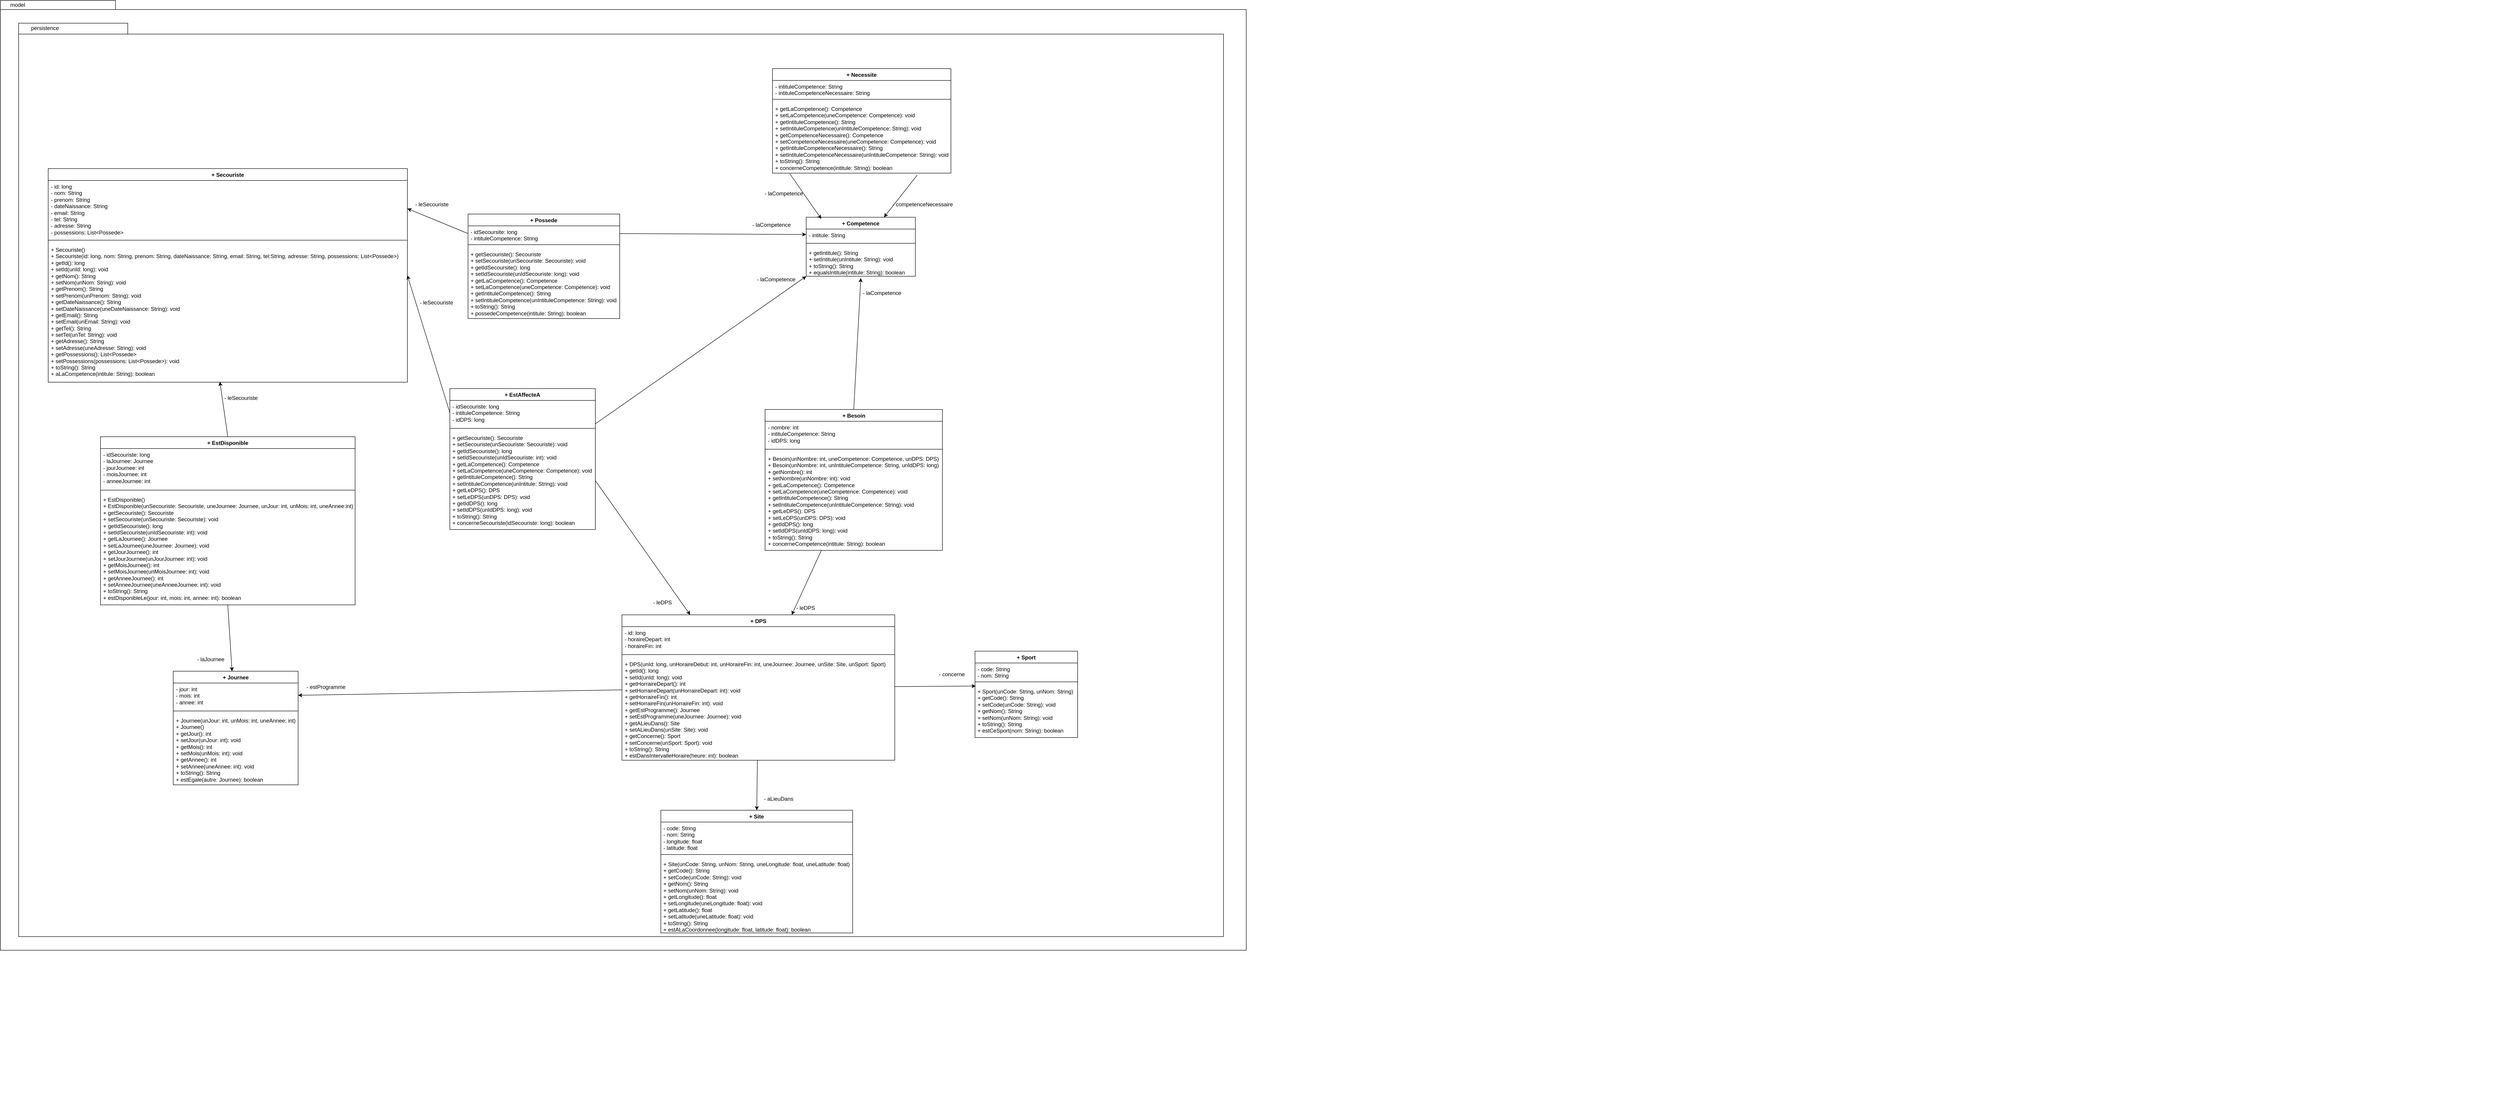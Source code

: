 <mxfile>
    <diagram id="C5RBs43oDa-KdzZeNtuy" name="Page-1">
        <mxGraphModel dx="1916" dy="304" grid="1" gridSize="10" guides="1" tooltips="1" connect="1" arrows="1" fold="1" page="1" pageScale="1" pageWidth="827" pageHeight="1169" math="0" shadow="0">
            <root>
                <mxCell id="WIyWlLk6GJQsqaUBKTNV-0"/>
                <mxCell id="WIyWlLk6GJQsqaUBKTNV-1" parent="WIyWlLk6GJQsqaUBKTNV-0"/>
                <mxCell id="ft2vWSQbbDp8k2CjRcFA-8" value="" style="shape=folder;fontStyle=1;spacingTop=10;tabWidth=253;tabHeight=20;tabPosition=left;html=1;whiteSpace=wrap;" parent="WIyWlLk6GJQsqaUBKTNV-1" vertex="1">
                    <mxGeometry x="-850" y="160" width="2740" height="2090" as="geometry"/>
                </mxCell>
                <mxCell id="ft2vWSQbbDp8k2CjRcFA-9" value="model" style="text;html=1;align=center;verticalAlign=middle;whiteSpace=wrap;rounded=0;" parent="WIyWlLk6GJQsqaUBKTNV-1" vertex="1">
                    <mxGeometry x="-843.132" y="164" width="61.816" height="11.19" as="geometry"/>
                </mxCell>
                <mxCell id="ft2vWSQbbDp8k2CjRcFA-13" value="" style="group" parent="WIyWlLk6GJQsqaUBKTNV-1" vertex="1" connectable="0">
                    <mxGeometry x="-810.002" y="220.002" width="5456.345" height="2402.235" as="geometry"/>
                </mxCell>
                <mxCell id="ft2vWSQbbDp8k2CjRcFA-11" value="" style="shape=folder;fontStyle=1;spacingTop=10;tabWidth=240;tabHeight=24;tabPosition=left;html=1;whiteSpace=wrap;" parent="ft2vWSQbbDp8k2CjRcFA-13" vertex="1">
                    <mxGeometry y="-10" width="2650" height="2010" as="geometry"/>
                </mxCell>
                <mxCell id="ft2vWSQbbDp8k2CjRcFA-14" value="+ Sport" style="swimlane;fontStyle=1;align=center;verticalAlign=top;childLayout=stackLayout;horizontal=1;startSize=26;horizontalStack=0;resizeParent=1;resizeParentMax=0;resizeLast=0;collapsible=1;marginBottom=0;whiteSpace=wrap;html=1;" parent="ft2vWSQbbDp8k2CjRcFA-13" vertex="1">
                    <mxGeometry x="2103.442" y="1371.871" width="225.68" height="189.995" as="geometry">
                        <mxRectangle x="4737.219" y="1374.131" width="313.889" height="55.97" as="alternateBounds"/>
                    </mxGeometry>
                </mxCell>
                <mxCell id="ft2vWSQbbDp8k2CjRcFA-15" value="- code: String&lt;div&gt;- nom: String&lt;/div&gt;" style="text;strokeColor=none;fillColor=none;align=left;verticalAlign=top;spacingLeft=4;spacingRight=4;overflow=hidden;rotatable=0;points=[[0,0.5],[1,0.5]];portConstraint=eastwest;whiteSpace=wrap;html=1;" parent="ft2vWSQbbDp8k2CjRcFA-14" vertex="1">
                    <mxGeometry y="26" width="225.68" height="34" as="geometry"/>
                </mxCell>
                <mxCell id="ft2vWSQbbDp8k2CjRcFA-16" value="" style="line;strokeWidth=1;fillColor=none;align=left;verticalAlign=middle;spacingTop=-1;spacingLeft=3;spacingRight=3;rotatable=0;labelPosition=right;points=[];portConstraint=eastwest;strokeColor=inherit;" parent="ft2vWSQbbDp8k2CjRcFA-14" vertex="1">
                    <mxGeometry y="60" width="225.68" height="14.925" as="geometry"/>
                </mxCell>
                <mxCell id="ft2vWSQbbDp8k2CjRcFA-17" value="&lt;div&gt;+ Sport(unCode: String, unNom: String)&lt;/div&gt;+ getCode(): String&lt;div&gt;+ setCode(unCode: String): void&lt;/div&gt;&lt;div&gt;+ getNom(): String&lt;div&gt;+ setNom(unNom: String): void&lt;/div&gt;&lt;/div&gt;&lt;div&gt;+ toString(): String&lt;/div&gt;&lt;div&gt;+ estCeSport(nom: String): boolean&lt;/div&gt;" style="text;strokeColor=none;fillColor=none;align=left;verticalAlign=top;spacingLeft=4;spacingRight=4;overflow=hidden;rotatable=0;points=[[0,0.5],[1,0.5]];portConstraint=eastwest;whiteSpace=wrap;html=1;" parent="ft2vWSQbbDp8k2CjRcFA-14" vertex="1">
                    <mxGeometry y="74.925" width="225.68" height="115.07" as="geometry"/>
                </mxCell>
                <mxCell id="Akj_Q5KGUya6kEIMWcKO-7" style="rounded=0;orthogonalLoop=1;jettySize=auto;html=1;" parent="ft2vWSQbbDp8k2CjRcFA-13" source="WQMvDcrjrdcJwykN7Dnw-6" target="WQMvDcrjrdcJwykN7Dnw-14" edge="1">
                    <mxGeometry relative="1" as="geometry"/>
                </mxCell>
                <mxCell id="WQMvDcrjrdcJwykN7Dnw-6" value="+ Besoin" style="swimlane;fontStyle=1;align=center;verticalAlign=top;childLayout=stackLayout;horizontal=1;startSize=26;horizontalStack=0;resizeParent=1;resizeParentMax=0;resizeLast=0;collapsible=1;marginBottom=0;whiteSpace=wrap;html=1;" parent="ft2vWSQbbDp8k2CjRcFA-13" vertex="1">
                    <mxGeometry x="1641.72" y="840" width="390" height="309.995" as="geometry">
                        <mxRectangle x="3637.222" y="804.131" width="282.5" height="55.97" as="alternateBounds"/>
                    </mxGeometry>
                </mxCell>
                <mxCell id="WQMvDcrjrdcJwykN7Dnw-7" value="- nombre: int&lt;div&gt;&lt;span style=&quot;background-color: transparent;&quot;&gt;- intituleCompetence: String&lt;/span&gt;&lt;/div&gt;&lt;div&gt;&lt;span style=&quot;background-color: transparent;&quot;&gt;- idDPS: long&lt;/span&gt;&lt;/div&gt;" style="text;strokeColor=none;fillColor=none;align=left;verticalAlign=top;spacingLeft=4;spacingRight=4;overflow=hidden;rotatable=0;points=[[0,0.5],[1,0.5]];portConstraint=eastwest;whiteSpace=wrap;html=1;" parent="WQMvDcrjrdcJwykN7Dnw-6" vertex="1">
                    <mxGeometry y="26" width="390" height="54" as="geometry"/>
                </mxCell>
                <mxCell id="WQMvDcrjrdcJwykN7Dnw-8" value="" style="line;strokeWidth=1;fillColor=none;align=left;verticalAlign=middle;spacingTop=-1;spacingLeft=3;spacingRight=3;rotatable=0;labelPosition=right;points=[];portConstraint=eastwest;strokeColor=inherit;" parent="WQMvDcrjrdcJwykN7Dnw-6" vertex="1">
                    <mxGeometry y="80" width="390" height="14.925" as="geometry"/>
                </mxCell>
                <mxCell id="WQMvDcrjrdcJwykN7Dnw-9" value="&lt;div&gt;+ Besoin(unNombre: int, uneCompetence: Competence, unDPS: DPS)&lt;/div&gt;&lt;div&gt;+ Besoin(unNombre: int, unIntituleCompetence: String, unIdDPS: long)&lt;/div&gt;+ getNombre(): int&lt;div&gt;+ setNombre(unNombre: int): void&lt;/div&gt;&lt;div&gt;+ getLaCompetence(): Competence&lt;/div&gt;&lt;div&gt;+ setLaCompetence(uneCompetence: Competence): void&lt;/div&gt;&lt;div&gt;+ getIntituleCompetence(): String&lt;/div&gt;&lt;div&gt;+ setIntituleCompetence(&lt;span style=&quot;background-color: transparent; color: light-dark(rgb(0, 0, 0), rgb(255, 255, 255));&quot;&gt;unIntituleCompetence: String&lt;/span&gt;&lt;span style=&quot;background-color: transparent; color: light-dark(rgb(0, 0, 0), rgb(255, 255, 255));&quot;&gt;): void&lt;/span&gt;&lt;/div&gt;&lt;div&gt;+ getLeDPS(): DPS&lt;/div&gt;&lt;div&gt;+ setLeDPS(unDPS: DPS): void&amp;nbsp;&lt;/div&gt;&lt;div&gt;+ getIdDPS(): long&lt;/div&gt;&lt;div&gt;+ setIdDPS(unIdDPS: long): void&lt;/div&gt;&lt;div&gt;+ toString(): String&lt;/div&gt;&lt;div&gt;+ concerneCompetence(intitule: String): boolean&lt;/div&gt;" style="text;strokeColor=none;fillColor=none;align=left;verticalAlign=top;spacingLeft=4;spacingRight=4;overflow=hidden;rotatable=0;points=[[0,0.5],[1,0.5]];portConstraint=eastwest;whiteSpace=wrap;html=1;" parent="WQMvDcrjrdcJwykN7Dnw-6" vertex="1">
                    <mxGeometry y="94.925" width="390" height="215.07" as="geometry"/>
                </mxCell>
                <mxCell id="ft2vWSQbbDp8k2CjRcFA-18" value="+ Site" style="swimlane;fontStyle=1;align=center;verticalAlign=top;childLayout=stackLayout;horizontal=1;startSize=26;horizontalStack=0;resizeParent=1;resizeParentMax=0;resizeLast=0;collapsible=1;marginBottom=0;whiteSpace=wrap;html=1;" parent="ft2vWSQbbDp8k2CjRcFA-13" vertex="1">
                    <mxGeometry x="1412.426" y="1721.866" width="421.92" height="269.995" as="geometry">
                        <mxRectangle x="940" y="1399.992" width="100" height="40.075" as="alternateBounds"/>
                    </mxGeometry>
                </mxCell>
                <mxCell id="ft2vWSQbbDp8k2CjRcFA-19" value="- code: String&lt;div&gt;- nom: String&lt;/div&gt;&lt;div&gt;- longitude: float&lt;/div&gt;&lt;div&gt;- latitude: float&lt;/div&gt;" style="text;strokeColor=none;fillColor=none;align=left;verticalAlign=top;spacingLeft=4;spacingRight=4;overflow=hidden;rotatable=0;points=[[0,0.5],[1,0.5]];portConstraint=eastwest;whiteSpace=wrap;html=1;" parent="ft2vWSQbbDp8k2CjRcFA-18" vertex="1">
                    <mxGeometry y="26" width="421.92" height="64" as="geometry"/>
                </mxCell>
                <mxCell id="ft2vWSQbbDp8k2CjRcFA-20" value="" style="line;strokeWidth=1;fillColor=none;align=left;verticalAlign=middle;spacingTop=-1;spacingLeft=3;spacingRight=3;rotatable=0;labelPosition=right;points=[];portConstraint=eastwest;strokeColor=inherit;" parent="ft2vWSQbbDp8k2CjRcFA-18" vertex="1">
                    <mxGeometry y="90" width="421.92" height="14.925" as="geometry"/>
                </mxCell>
                <mxCell id="ft2vWSQbbDp8k2CjRcFA-21" value="&lt;div&gt;+ Site(unCode: String, unNom: String, uneLongitude: float, uneLatitude: float)&lt;/div&gt;+ getCode(): String&lt;div&gt;+ setCode(unCode: String): void&lt;/div&gt;&lt;div&gt;+ getNom(): String&lt;div&gt;+ setNom(unNom: String): void&lt;/div&gt;&lt;div&gt;+ getLongitude(): float&lt;div&gt;+ setLongitude(uneLongitude: float): void&lt;/div&gt;&lt;div&gt;+ getLatitude(): float&lt;div&gt;+ setLatitude(uneLatitude: float): void&lt;/div&gt;&lt;/div&gt;&lt;/div&gt;&lt;/div&gt;&lt;div&gt;+ toString(): String&lt;/div&gt;&lt;div&gt;+ estALaCoordonnee(longitude: float, latitude: float): boolean&lt;/div&gt;" style="text;strokeColor=none;fillColor=none;align=left;verticalAlign=top;spacingLeft=4;spacingRight=4;overflow=hidden;rotatable=0;points=[[0,0.5],[1,0.5]];portConstraint=eastwest;whiteSpace=wrap;html=1;" parent="ft2vWSQbbDp8k2CjRcFA-18" vertex="1">
                    <mxGeometry y="104.925" width="421.92" height="165.07" as="geometry"/>
                </mxCell>
                <mxCell id="WQMvDcrjrdcJwykN7Dnw-10" value="+ Competence" style="swimlane;fontStyle=1;align=center;verticalAlign=top;childLayout=stackLayout;horizontal=1;startSize=26;horizontalStack=0;resizeParent=1;resizeParentMax=0;resizeLast=0;collapsible=1;marginBottom=0;whiteSpace=wrap;html=1;" parent="ft2vWSQbbDp8k2CjRcFA-13" vertex="1">
                    <mxGeometry x="1732.233" y="416.94" width="240" height="129.995" as="geometry">
                        <mxRectangle x="2236" y="265.36" width="191.111" height="55.97" as="alternateBounds"/>
                    </mxGeometry>
                </mxCell>
                <mxCell id="WQMvDcrjrdcJwykN7Dnw-11" value="- intitule: String" style="text;strokeColor=none;fillColor=none;align=left;verticalAlign=top;spacingLeft=4;spacingRight=4;overflow=hidden;rotatable=0;points=[[0,0.5],[1,0.5]];portConstraint=eastwest;whiteSpace=wrap;html=1;" parent="WQMvDcrjrdcJwykN7Dnw-10" vertex="1">
                    <mxGeometry y="26" width="240" height="24" as="geometry"/>
                </mxCell>
                <mxCell id="WQMvDcrjrdcJwykN7Dnw-12" value="" style="line;strokeWidth=1;fillColor=none;align=left;verticalAlign=middle;spacingTop=-1;spacingLeft=3;spacingRight=3;rotatable=0;labelPosition=right;points=[];portConstraint=eastwest;strokeColor=inherit;" parent="WQMvDcrjrdcJwykN7Dnw-10" vertex="1">
                    <mxGeometry y="50" width="240" height="14.925" as="geometry"/>
                </mxCell>
                <mxCell id="WQMvDcrjrdcJwykN7Dnw-13" value="&lt;div&gt;&lt;div&gt;+ getIntitule(): String&lt;/div&gt;&lt;/div&gt;&lt;div&gt;+ setIntitule(unIntitule: String): void&lt;/div&gt;&lt;div&gt;+ toString(): String&lt;/div&gt;&lt;div&gt;+ equalsIntitule(intitule: String): boolean&lt;/div&gt;" style="text;strokeColor=none;fillColor=none;align=left;verticalAlign=top;spacingLeft=4;spacingRight=4;overflow=hidden;rotatable=0;points=[[0,0.5],[1,0.5]];portConstraint=eastwest;whiteSpace=wrap;html=1;" parent="WQMvDcrjrdcJwykN7Dnw-10" vertex="1">
                    <mxGeometry y="64.925" width="240" height="65.07" as="geometry"/>
                </mxCell>
                <mxCell id="ft2vWSQbbDp8k2CjRcFA-22" value="+ Secouriste" style="swimlane;fontStyle=1;align=center;verticalAlign=top;childLayout=stackLayout;horizontal=1;startSize=26;horizontalStack=0;resizeParent=1;resizeParentMax=0;resizeLast=0;collapsible=1;marginBottom=0;whiteSpace=wrap;html=1;" parent="ft2vWSQbbDp8k2CjRcFA-13" vertex="1">
                    <mxGeometry x="65.002" y="310" width="790" height="469.995" as="geometry">
                        <mxRectangle x="50" y="60" width="100" height="30" as="alternateBounds"/>
                    </mxGeometry>
                </mxCell>
                <mxCell id="ft2vWSQbbDp8k2CjRcFA-23" value="- id: long&lt;div&gt;- nom: String&lt;/div&gt;&lt;div&gt;- prenom: String&lt;/div&gt;&lt;div&gt;- dateNaissance: String&lt;/div&gt;&lt;div&gt;- email: String&lt;/div&gt;&lt;div&gt;- tel: String&lt;/div&gt;&lt;div&gt;- adresse: String&lt;/div&gt;&lt;div&gt;- possessions: List&amp;lt;Possede&amp;gt;&lt;/div&gt;" style="text;strokeColor=none;fillColor=none;align=left;verticalAlign=top;spacingLeft=4;spacingRight=4;overflow=hidden;rotatable=0;points=[[0,0.5],[1,0.5]];portConstraint=eastwest;whiteSpace=wrap;html=1;" parent="ft2vWSQbbDp8k2CjRcFA-22" vertex="1">
                    <mxGeometry y="26" width="790" height="124" as="geometry"/>
                </mxCell>
                <mxCell id="ft2vWSQbbDp8k2CjRcFA-24" value="" style="line;strokeWidth=1;fillColor=none;align=left;verticalAlign=middle;spacingTop=-1;spacingLeft=3;spacingRight=3;rotatable=0;labelPosition=right;points=[];portConstraint=eastwest;strokeColor=inherit;" parent="ft2vWSQbbDp8k2CjRcFA-22" vertex="1">
                    <mxGeometry y="150" width="790" height="14.925" as="geometry"/>
                </mxCell>
                <mxCell id="ft2vWSQbbDp8k2CjRcFA-25" value="&lt;div&gt;+ Secouriste()&lt;/div&gt;&lt;div&gt;+ Secouriste(id: long, nom: String, prenom: String, dateNaissance: String, email: String, tel:String, adresse: String, possessions: List&amp;lt;Possede&amp;gt;)&lt;/div&gt;+ getId(): long&lt;div&gt;+ setId(unId: long): void&lt;/div&gt;&lt;div&gt;+ getNom(): String&lt;div&gt;+ setNom(unNom: String): void&lt;/div&gt;&lt;/div&gt;&lt;div&gt;+ getPrenom(): String&lt;div&gt;+ setPrenom(unPrenom: String): void&lt;/div&gt;&lt;/div&gt;&lt;div&gt;+ getDateNaissance(): String&lt;div&gt;+ setDateNaissance(uneDateNaissance: String): void&lt;/div&gt;&lt;/div&gt;&lt;div&gt;+ getEmail(): String&lt;div&gt;+ setEmail(unEmail: String): void&lt;/div&gt;&lt;/div&gt;&lt;div&gt;+ getTel(): String&lt;div&gt;+ setTel(unTel: String): void&lt;/div&gt;&lt;/div&gt;&lt;div&gt;+ getAdresse(): String&lt;div&gt;+ setAdresse(uneAdresse: String): void&lt;/div&gt;&lt;/div&gt;&lt;div&gt;+ getPossessions(): List&amp;lt;Possede&amp;gt;&lt;/div&gt;&lt;div&gt;+ setPossessions(possessions: List&amp;lt;Possede&amp;gt;): void&lt;/div&gt;&lt;div&gt;+ toString(): String&lt;/div&gt;&lt;div&gt;+ aLaCompetence(intitule: String): boolean&lt;/div&gt;" style="text;strokeColor=none;fillColor=none;align=left;verticalAlign=top;spacingLeft=4;spacingRight=4;overflow=hidden;rotatable=0;points=[[0,0.5],[1,0.5]];portConstraint=eastwest;whiteSpace=wrap;html=1;" parent="ft2vWSQbbDp8k2CjRcFA-22" vertex="1">
                    <mxGeometry y="164.925" width="790" height="305.07" as="geometry"/>
                </mxCell>
                <mxCell id="Akj_Q5KGUya6kEIMWcKO-8" style="rounded=0;orthogonalLoop=1;jettySize=auto;html=1;entryX=0.5;entryY=0;entryDx=0;entryDy=0;" parent="ft2vWSQbbDp8k2CjRcFA-13" source="WQMvDcrjrdcJwykN7Dnw-14" target="ft2vWSQbbDp8k2CjRcFA-18" edge="1">
                    <mxGeometry relative="1" as="geometry"/>
                </mxCell>
                <mxCell id="Akj_Q5KGUya6kEIMWcKO-10" style="rounded=0;orthogonalLoop=1;jettySize=auto;html=1;entryX=1;entryY=0.5;entryDx=0;entryDy=0;" parent="ft2vWSQbbDp8k2CjRcFA-13" source="WQMvDcrjrdcJwykN7Dnw-14" target="ft2vWSQbbDp8k2CjRcFA-35" edge="1">
                    <mxGeometry relative="1" as="geometry"/>
                </mxCell>
                <mxCell id="WQMvDcrjrdcJwykN7Dnw-14" value="+ DPS" style="swimlane;fontStyle=1;align=center;verticalAlign=top;childLayout=stackLayout;horizontal=1;startSize=26;horizontalStack=0;resizeParent=1;resizeParentMax=0;resizeLast=0;collapsible=1;marginBottom=0;whiteSpace=wrap;html=1;" parent="ft2vWSQbbDp8k2CjRcFA-13" vertex="1">
                    <mxGeometry x="1326.924" y="1291.87" width="600" height="319.995" as="geometry">
                        <mxRectangle x="990" y="1109.996" width="100" height="40.075" as="alternateBounds"/>
                    </mxGeometry>
                </mxCell>
                <mxCell id="WQMvDcrjrdcJwykN7Dnw-15" value="&lt;div&gt;- id: long&lt;/div&gt;&lt;div&gt;- horaireDepart: int&lt;/div&gt;&lt;div&gt;- horaireFin: int&lt;/div&gt;" style="text;strokeColor=none;fillColor=none;align=left;verticalAlign=top;spacingLeft=4;spacingRight=4;overflow=hidden;rotatable=0;points=[[0,0.5],[1,0.5]];portConstraint=eastwest;whiteSpace=wrap;html=1;" parent="WQMvDcrjrdcJwykN7Dnw-14" vertex="1">
                    <mxGeometry y="26" width="600" height="54" as="geometry"/>
                </mxCell>
                <mxCell id="WQMvDcrjrdcJwykN7Dnw-16" value="" style="line;strokeWidth=1;fillColor=none;align=left;verticalAlign=middle;spacingTop=-1;spacingLeft=3;spacingRight=3;rotatable=0;labelPosition=right;points=[];portConstraint=eastwest;strokeColor=inherit;" parent="WQMvDcrjrdcJwykN7Dnw-14" vertex="1">
                    <mxGeometry y="80" width="600" height="14.925" as="geometry"/>
                </mxCell>
                <mxCell id="WQMvDcrjrdcJwykN7Dnw-17" value="&lt;div&gt;&lt;div&gt;+ DPS(unId: long, unHoraireDebut: int, unHoraireFin: int, uneJournee: Journee, unSite: Site, unSport: Sport)&lt;/div&gt;&lt;div&gt;+ getId(): long&lt;/div&gt;&lt;/div&gt;&lt;div&gt;+ setId(unId: long): void&lt;/div&gt;&lt;div&gt;+ getHorraireDepart(): int&lt;/div&gt;&lt;div&gt;+ setHorraireDepart(unHorraireDepart: int): void&lt;/div&gt;&lt;div&gt;+ getHorraireFin(): int&lt;/div&gt;&lt;div&gt;+ setHorraireFin(unHorraireFin: int): void&lt;/div&gt;&lt;div&gt;+ getEstProgramme(): Journee&lt;/div&gt;&lt;div&gt;+ setEstProgramme(uneJournee: Journee): void&lt;/div&gt;&lt;div&gt;+ getALieuDans(): Site&lt;/div&gt;&lt;div&gt;+ setALieuDans(unSite: Site): void&lt;/div&gt;&lt;div&gt;+ getConcerne(): Sport&lt;/div&gt;&lt;div&gt;+ setConcerne(unSport: Sport): void&lt;/div&gt;&lt;div&gt;+ toString(): String&lt;/div&gt;&lt;div&gt;+ estDansIntervalleHoraire(heure: int): boolean&lt;/div&gt;" style="text;strokeColor=none;fillColor=none;align=left;verticalAlign=top;spacingLeft=4;spacingRight=4;overflow=hidden;rotatable=0;points=[[0,0.5],[1,0.5]];portConstraint=eastwest;whiteSpace=wrap;html=1;" parent="WQMvDcrjrdcJwykN7Dnw-14" vertex="1">
                    <mxGeometry y="94.925" width="600" height="225.07" as="geometry"/>
                </mxCell>
                <mxCell id="ft2vWSQbbDp8k2CjRcFA-26" value="+ Possede" style="swimlane;fontStyle=1;align=center;verticalAlign=top;childLayout=stackLayout;horizontal=1;startSize=26;horizontalStack=0;resizeParent=1;resizeParentMax=0;resizeLast=0;collapsible=1;marginBottom=0;whiteSpace=wrap;html=1;" parent="ft2vWSQbbDp8k2CjRcFA-13" vertex="1">
                    <mxGeometry x="988.405" y="409.947" width="333.61" height="229.995" as="geometry">
                        <mxRectangle x="1381.111" y="130.597" width="313.889" height="55.97" as="alternateBounds"/>
                    </mxGeometry>
                </mxCell>
                <mxCell id="ft2vWSQbbDp8k2CjRcFA-27" value="&lt;div&gt;- idSecoursite: long&lt;/div&gt;&lt;div&gt;&lt;span style=&quot;background-color: transparent;&quot;&gt;- intituleCompetence: String&lt;/span&gt;&lt;/div&gt;" style="text;strokeColor=none;fillColor=none;align=left;verticalAlign=top;spacingLeft=4;spacingRight=4;overflow=hidden;rotatable=0;points=[[0,0.5],[1,0.5]];portConstraint=eastwest;whiteSpace=wrap;html=1;" parent="ft2vWSQbbDp8k2CjRcFA-26" vertex="1">
                    <mxGeometry y="26" width="333.61" height="34" as="geometry"/>
                </mxCell>
                <mxCell id="ft2vWSQbbDp8k2CjRcFA-28" value="" style="line;strokeWidth=1;fillColor=none;align=left;verticalAlign=middle;spacingTop=-1;spacingLeft=3;spacingRight=3;rotatable=0;labelPosition=right;points=[];portConstraint=eastwest;strokeColor=inherit;" parent="ft2vWSQbbDp8k2CjRcFA-26" vertex="1">
                    <mxGeometry y="60" width="333.61" height="14.925" as="geometry"/>
                </mxCell>
                <mxCell id="ft2vWSQbbDp8k2CjRcFA-29" value="+ getSecouriste(): Secouriste&lt;div&gt;+ setSecouriste(unSecouriste: Secouriste): void&lt;/div&gt;&lt;div&gt;+ getIdSecoursite(): long&lt;/div&gt;&lt;div&gt;+ setIdSecouriste(unIdSecouriste: long): void&lt;/div&gt;&lt;div&gt;+ getLaCompetence(): Competence&lt;/div&gt;&lt;div&gt;+ setLaCompetence(uneCompetence: Competence): void&lt;/div&gt;&lt;div&gt;+ getIntituleCompetence(): String&lt;/div&gt;&lt;div&gt;+ setIntituleCompetence(unIntituleCompetence: String): void&lt;/div&gt;&lt;div&gt;+ toString(): String&lt;/div&gt;&lt;div&gt;+ possedeCompetence(intitule: String): boolean&lt;/div&gt;" style="text;strokeColor=none;fillColor=none;align=left;verticalAlign=top;spacingLeft=4;spacingRight=4;overflow=hidden;rotatable=0;points=[[0,0.5],[1,0.5]];portConstraint=eastwest;whiteSpace=wrap;html=1;" parent="ft2vWSQbbDp8k2CjRcFA-26" vertex="1">
                    <mxGeometry y="74.925" width="333.61" height="155.07" as="geometry"/>
                </mxCell>
                <mxCell id="ft2vWSQbbDp8k2CjRcFA-30" value="+ Necessite" style="swimlane;fontStyle=1;align=center;verticalAlign=top;childLayout=stackLayout;horizontal=1;startSize=26;horizontalStack=0;resizeParent=1;resizeParentMax=0;resizeLast=0;collapsible=1;marginBottom=0;whiteSpace=wrap;html=1;" parent="ft2vWSQbbDp8k2CjRcFA-13" vertex="1">
                    <mxGeometry x="1658.004" y="90.0" width="392.48" height="229.995" as="geometry">
                        <mxRectangle x="2861.777" y="94.13" width="191.111" height="55.97" as="alternateBounds"/>
                    </mxGeometry>
                </mxCell>
                <mxCell id="ft2vWSQbbDp8k2CjRcFA-31" value="&lt;div&gt;&lt;span style=&quot;background-color: transparent;&quot;&gt;- intituleCompetence: String&lt;/span&gt;&lt;/div&gt;&lt;div&gt;&lt;span style=&quot;background-color: transparent;&quot;&gt;- intituleCompetenceNecessaire: String&lt;/span&gt;&lt;/div&gt;" style="text;strokeColor=none;fillColor=none;align=left;verticalAlign=top;spacingLeft=4;spacingRight=4;overflow=hidden;rotatable=0;points=[[0,0.5],[1,0.5]];portConstraint=eastwest;whiteSpace=wrap;html=1;" parent="ft2vWSQbbDp8k2CjRcFA-30" vertex="1">
                    <mxGeometry y="26" width="392.48" height="34" as="geometry"/>
                </mxCell>
                <mxCell id="ft2vWSQbbDp8k2CjRcFA-32" value="" style="line;strokeWidth=1;fillColor=none;align=left;verticalAlign=middle;spacingTop=-1;spacingLeft=3;spacingRight=3;rotatable=0;labelPosition=right;points=[];portConstraint=eastwest;strokeColor=inherit;" parent="ft2vWSQbbDp8k2CjRcFA-30" vertex="1">
                    <mxGeometry y="60" width="392.48" height="14.925" as="geometry"/>
                </mxCell>
                <mxCell id="ft2vWSQbbDp8k2CjRcFA-33" value="&lt;div&gt;+ getLaCompetence(): Competence&lt;/div&gt;&lt;div&gt;+ setLaCompetence(uneCompetence: Competence): void&lt;/div&gt;&lt;div&gt;+ getIntituleCompetence(): String&lt;/div&gt;&lt;div&gt;+ setIntituleCompetence(unIntituleCompetence: String): void&lt;/div&gt;&lt;div&gt;+ getCompetenceNecessaire(): Competence&lt;/div&gt;&lt;div&gt;+ setCompetenceNecessaire(uneCompetence: Competence): void&lt;/div&gt;&lt;div&gt;+ getIntituleCompetenceNecessaire(): String&lt;/div&gt;&lt;div&gt;+ setIntituleCompetenceNecessaire(unIntituleCompetence: String): void&lt;/div&gt;&lt;div&gt;+ toString(): String&lt;/div&gt;&lt;div&gt;+ concerneCompetence(intitule: String): boolean&lt;/div&gt;" style="text;strokeColor=none;fillColor=none;align=left;verticalAlign=top;spacingLeft=4;spacingRight=4;overflow=hidden;rotatable=0;points=[[0,0.5],[1,0.5]];portConstraint=eastwest;whiteSpace=wrap;html=1;" parent="ft2vWSQbbDp8k2CjRcFA-30" vertex="1">
                    <mxGeometry y="74.925" width="392.48" height="155.07" as="geometry"/>
                </mxCell>
                <mxCell id="ft2vWSQbbDp8k2CjRcFA-34" value="+ Journee" style="swimlane;fontStyle=1;align=center;verticalAlign=top;childLayout=stackLayout;horizontal=1;startSize=26;horizontalStack=0;resizeParent=1;resizeParentMax=0;resizeLast=0;collapsible=1;marginBottom=0;whiteSpace=wrap;html=1;" parent="ft2vWSQbbDp8k2CjRcFA-13" vertex="1">
                    <mxGeometry x="339.999" y="1415.997" width="274.74" height="249.995" as="geometry">
                        <mxRectangle x="240" y="1349.179" width="100" height="40.075" as="alternateBounds"/>
                    </mxGeometry>
                </mxCell>
                <mxCell id="ft2vWSQbbDp8k2CjRcFA-35" value="&lt;div&gt;- jour: int&lt;/div&gt;&lt;div&gt;- mois: int&lt;/div&gt;&lt;div&gt;- annee: int&lt;/div&gt;" style="text;strokeColor=none;fillColor=none;align=left;verticalAlign=top;spacingLeft=4;spacingRight=4;overflow=hidden;rotatable=0;points=[[0,0.5],[1,0.5]];portConstraint=eastwest;whiteSpace=wrap;html=1;" parent="ft2vWSQbbDp8k2CjRcFA-34" vertex="1">
                    <mxGeometry y="26" width="274.74" height="54" as="geometry"/>
                </mxCell>
                <mxCell id="ft2vWSQbbDp8k2CjRcFA-36" value="" style="line;strokeWidth=1;fillColor=none;align=left;verticalAlign=middle;spacingTop=-1;spacingLeft=3;spacingRight=3;rotatable=0;labelPosition=right;points=[];portConstraint=eastwest;strokeColor=inherit;" parent="ft2vWSQbbDp8k2CjRcFA-34" vertex="1">
                    <mxGeometry y="80" width="274.74" height="14.925" as="geometry"/>
                </mxCell>
                <mxCell id="ft2vWSQbbDp8k2CjRcFA-37" value="&lt;div&gt;+ Journee(unJour: int, unMois: int, uneAnnee: int)&lt;/div&gt;&lt;div&gt;+ Journee()&lt;/div&gt;+ getJour(): int&lt;div&gt;+ setJour(unJour: int): void&lt;/div&gt;&lt;div&gt;+ getMois(): int&lt;/div&gt;&lt;div&gt;+ setMois(unMois: int): void&lt;/div&gt;&lt;div&gt;+ getAnnee(): int&lt;/div&gt;&lt;div&gt;+ setAnnee(uneAnnee: int): void&lt;/div&gt;&lt;div&gt;+ toString(): String&lt;/div&gt;&lt;div&gt;+ estEgale(autre: Journee): boolean&lt;/div&gt;" style="text;strokeColor=none;fillColor=none;align=left;verticalAlign=top;spacingLeft=4;spacingRight=4;overflow=hidden;rotatable=0;points=[[0,0.5],[1,0.5]];portConstraint=eastwest;whiteSpace=wrap;html=1;" parent="ft2vWSQbbDp8k2CjRcFA-34" vertex="1">
                    <mxGeometry y="94.925" width="274.74" height="155.07" as="geometry"/>
                </mxCell>
                <mxCell id="ft2vWSQbbDp8k2CjRcFA-38" style="rounded=0;orthogonalLoop=1;jettySize=auto;html=1;entryX=1;entryY=0.5;entryDx=0;entryDy=0;exitX=0;exitY=0.5;exitDx=0;exitDy=0;" parent="ft2vWSQbbDp8k2CjRcFA-13" source="WQMvDcrjrdcJwykN7Dnw-19" target="ft2vWSQbbDp8k2CjRcFA-22" edge="1">
                    <mxGeometry relative="1" as="geometry"/>
                </mxCell>
                <mxCell id="WQMvDcrjrdcJwykN7Dnw-18" value="+ EstAffecteA" style="swimlane;fontStyle=1;align=center;verticalAlign=top;childLayout=stackLayout;horizontal=1;startSize=26;horizontalStack=0;resizeParent=1;resizeParentMax=0;resizeLast=0;collapsible=1;marginBottom=0;whiteSpace=wrap;html=1;" parent="ft2vWSQbbDp8k2CjRcFA-13" vertex="1">
                    <mxGeometry x="948.406" y="794.13" width="320" height="309.995" as="geometry">
                        <mxRectangle x="590" y="519.991" width="100" height="40.075" as="alternateBounds"/>
                    </mxGeometry>
                </mxCell>
                <mxCell id="WQMvDcrjrdcJwykN7Dnw-19" value="&lt;div&gt;- idSecouriste: long&lt;/div&gt;&lt;div&gt;&lt;span style=&quot;background-color: transparent;&quot;&gt;- intituleCompetence: String&lt;/span&gt;&lt;/div&gt;&lt;div&gt;&lt;span style=&quot;background-color: transparent;&quot;&gt;- idDPS: long&lt;/span&gt;&lt;/div&gt;" style="text;strokeColor=none;fillColor=none;align=left;verticalAlign=top;spacingLeft=4;spacingRight=4;overflow=hidden;rotatable=0;points=[[0,0.5],[1,0.5]];portConstraint=eastwest;whiteSpace=wrap;html=1;" parent="WQMvDcrjrdcJwykN7Dnw-18" vertex="1">
                    <mxGeometry y="26" width="320" height="54" as="geometry"/>
                </mxCell>
                <mxCell id="WQMvDcrjrdcJwykN7Dnw-20" value="" style="line;strokeWidth=1;fillColor=none;align=left;verticalAlign=middle;spacingTop=-1;spacingLeft=3;spacingRight=3;rotatable=0;labelPosition=right;points=[];portConstraint=eastwest;strokeColor=inherit;" parent="WQMvDcrjrdcJwykN7Dnw-18" vertex="1">
                    <mxGeometry y="80" width="320" height="14.925" as="geometry"/>
                </mxCell>
                <mxCell id="WQMvDcrjrdcJwykN7Dnw-21" value="&lt;div&gt;&lt;div&gt;+ getSecouriste(): Secouriste&lt;/div&gt;&lt;/div&gt;&lt;div&gt;+ setSecouriste(unSecouriste: Secouriste): void&lt;/div&gt;&lt;div&gt;+ getIdSecouriste(): long&lt;/div&gt;&lt;div&gt;+ setIdSecouriste(unIdSecouriste: int): void&lt;/div&gt;&lt;div&gt;+ getLaCompetence(): Competence&lt;/div&gt;&lt;div&gt;+ setLaCompetence(uneCompetence: Competence): void&lt;/div&gt;&lt;div&gt;+ getIntituleCompetence(): String&lt;/div&gt;&lt;div&gt;+ setIntituleCompetence(unIntitule: String): void&lt;/div&gt;&lt;div&gt;+ getLeDPS(): DPS&lt;/div&gt;&lt;div&gt;+ setLeDPS(unDPS: DPS): void&lt;/div&gt;&lt;div&gt;+ getIdDPS(): long&lt;/div&gt;&lt;div&gt;+ setIdDPS(unIdDPS: long): void&lt;/div&gt;&lt;div&gt;+ toString(): String&lt;/div&gt;&lt;div&gt;+ concerneSecouriste(idSecouriste: long): boolean&lt;/div&gt;" style="text;strokeColor=none;fillColor=none;align=left;verticalAlign=top;spacingLeft=4;spacingRight=4;overflow=hidden;rotatable=0;points=[[0,0.5],[1,0.5]];portConstraint=eastwest;whiteSpace=wrap;html=1;" parent="WQMvDcrjrdcJwykN7Dnw-18" vertex="1">
                    <mxGeometry y="94.925" width="320" height="215.07" as="geometry"/>
                </mxCell>
                <mxCell id="Akj_Q5KGUya6kEIMWcKO-2" style="rounded=0;orthogonalLoop=1;jettySize=auto;html=1;exitX=0.5;exitY=1;exitDx=0;exitDy=0;" parent="ft2vWSQbbDp8k2CjRcFA-13" source="WQMvDcrjrdcJwykN7Dnw-22" target="ft2vWSQbbDp8k2CjRcFA-34" edge="1">
                    <mxGeometry relative="1" as="geometry"/>
                </mxCell>
                <mxCell id="WQMvDcrjrdcJwykN7Dnw-22" value="+ EstDisponible" style="swimlane;fontStyle=1;align=center;verticalAlign=top;childLayout=stackLayout;horizontal=1;startSize=26;horizontalStack=0;resizeParent=1;resizeParentMax=0;resizeLast=0;collapsible=1;marginBottom=0;whiteSpace=wrap;html=1;" parent="ft2vWSQbbDp8k2CjRcFA-13" vertex="1">
                    <mxGeometry x="180.0" y="899.997" width="560" height="369.995" as="geometry">
                        <mxRectangle x="60" y="520" width="100" height="30" as="alternateBounds"/>
                    </mxGeometry>
                </mxCell>
                <mxCell id="WQMvDcrjrdcJwykN7Dnw-23" value="&lt;div&gt;- idSecouriste: long&lt;/div&gt;&lt;div&gt;- laJournee: Journee&lt;/div&gt;&lt;div&gt;- jourJournee: int&lt;/div&gt;&lt;div&gt;- moisJournee: int&lt;/div&gt;&lt;div&gt;- anneeJournee: int&lt;/div&gt;" style="text;strokeColor=none;fillColor=none;align=left;verticalAlign=top;spacingLeft=4;spacingRight=4;overflow=hidden;rotatable=0;points=[[0,0.5],[1,0.5]];portConstraint=eastwest;whiteSpace=wrap;html=1;" parent="WQMvDcrjrdcJwykN7Dnw-22" vertex="1">
                    <mxGeometry y="26" width="560" height="84" as="geometry"/>
                </mxCell>
                <mxCell id="WQMvDcrjrdcJwykN7Dnw-24" value="" style="line;strokeWidth=1;fillColor=none;align=left;verticalAlign=middle;spacingTop=-1;spacingLeft=3;spacingRight=3;rotatable=0;labelPosition=right;points=[];portConstraint=eastwest;strokeColor=inherit;" parent="WQMvDcrjrdcJwykN7Dnw-22" vertex="1">
                    <mxGeometry y="110" width="560" height="14.925" as="geometry"/>
                </mxCell>
                <mxCell id="WQMvDcrjrdcJwykN7Dnw-25" value="&lt;div&gt;&lt;div&gt;+ EstDisponible()&lt;/div&gt;&lt;div&gt;+ EstDisponible(unSecouriste: Secouriste, uneJournee: Journee, unJour: int, unMois: int, uneAnnee:int)&lt;/div&gt;&lt;div&gt;+ getSecouriste(): Secouriste&lt;/div&gt;&lt;/div&gt;&lt;div&gt;+ setSecouriste(unSecouriste: Secouriste): void&lt;/div&gt;&lt;div&gt;+ getIdSecouriste(): long&lt;/div&gt;&lt;div&gt;+ setIdSecouriste(unIdSecouriste: int): void&lt;/div&gt;&lt;div&gt;+ getLaJournee(): Journee&lt;/div&gt;&lt;div&gt;+ setLaJournee(uneJournee: Journee): void&lt;/div&gt;&lt;div&gt;+ getJourJournee(): int&lt;/div&gt;&lt;div&gt;+ setJourJournee(unJourJournee: int): void&lt;/div&gt;&lt;div&gt;+&amp;nbsp;&lt;span style=&quot;background-color: transparent; color: light-dark(rgb(0, 0, 0), rgb(255, 255, 255));&quot;&gt;getMoisJournee(): int&lt;/span&gt;&lt;/div&gt;&lt;div&gt;+ s&lt;span style=&quot;background-color: transparent; color: light-dark(rgb(0, 0, 0), rgb(255, 255, 255));&quot;&gt;etMoisJournee(unMoisJournee: int): void&lt;/span&gt;&lt;/div&gt;&lt;div&gt;&lt;span style=&quot;background-color: transparent; color: light-dark(rgb(0, 0, 0), rgb(255, 255, 255));&quot;&gt;+ getAnneeJournee(): int&lt;/span&gt;&lt;/div&gt;&lt;div&gt;&lt;span style=&quot;background-color: transparent; color: light-dark(rgb(0, 0, 0), rgb(255, 255, 255));&quot;&gt;+ setAnneeJournee(uneAnneeJournee: int): void&lt;/span&gt;&lt;/div&gt;&lt;div&gt;&lt;span style=&quot;background-color: transparent; color: light-dark(rgb(0, 0, 0), rgb(255, 255, 255));&quot;&gt;+ toString(): String&lt;/span&gt;&lt;/div&gt;&lt;div&gt;&lt;span style=&quot;background-color: transparent; color: light-dark(rgb(0, 0, 0), rgb(255, 255, 255));&quot;&gt;+ estDisponibleLe(jour: int, mois: int, annee: int): boolean&lt;/span&gt;&lt;/div&gt;" style="text;strokeColor=none;fillColor=none;align=left;verticalAlign=top;spacingLeft=4;spacingRight=4;overflow=hidden;rotatable=0;points=[[0,0.5],[1,0.5]];portConstraint=eastwest;whiteSpace=wrap;html=1;" parent="WQMvDcrjrdcJwykN7Dnw-22" vertex="1">
                    <mxGeometry y="124.925" width="560" height="245.07" as="geometry"/>
                </mxCell>
                <mxCell id="ft2vWSQbbDp8k2CjRcFA-39" style="rounded=0;orthogonalLoop=1;jettySize=auto;html=1;entryX=0;entryY=1;entryDx=0;entryDy=0;exitX=1;exitY=0.25;exitDx=0;exitDy=0;" parent="ft2vWSQbbDp8k2CjRcFA-13" source="WQMvDcrjrdcJwykN7Dnw-18" target="WQMvDcrjrdcJwykN7Dnw-10" edge="1">
                    <mxGeometry relative="1" as="geometry">
                        <mxPoint x="2371.524" y="466.418" as="targetPoint"/>
                    </mxGeometry>
                </mxCell>
                <mxCell id="ft2vWSQbbDp8k2CjRcFA-40" style="rounded=0;orthogonalLoop=1;jettySize=auto;html=1;entryX=0.25;entryY=0;entryDx=0;entryDy=0;exitX=1;exitY=0.5;exitDx=0;exitDy=0;" parent="ft2vWSQbbDp8k2CjRcFA-13" source="WQMvDcrjrdcJwykN7Dnw-21" target="WQMvDcrjrdcJwykN7Dnw-14" edge="1">
                    <mxGeometry relative="1" as="geometry"/>
                </mxCell>
                <mxCell id="ft2vWSQbbDp8k2CjRcFA-41" style="rounded=0;orthogonalLoop=1;jettySize=auto;html=1;entryX=0.138;entryY=0.029;entryDx=0;entryDy=0;exitX=0.097;exitY=1.008;exitDx=0;exitDy=0;exitPerimeter=0;entryPerimeter=0;" parent="ft2vWSQbbDp8k2CjRcFA-13" source="ft2vWSQbbDp8k2CjRcFA-33" target="WQMvDcrjrdcJwykN7Dnw-10" edge="1">
                    <mxGeometry relative="1" as="geometry"/>
                </mxCell>
                <mxCell id="ft2vWSQbbDp8k2CjRcFA-42" style="rounded=0;orthogonalLoop=1;jettySize=auto;html=1;exitX=0.811;exitY=1.028;exitDx=0;exitDy=0;exitPerimeter=0;" parent="ft2vWSQbbDp8k2CjRcFA-13" source="ft2vWSQbbDp8k2CjRcFA-33" target="WQMvDcrjrdcJwykN7Dnw-10" edge="1">
                    <mxGeometry relative="1" as="geometry"/>
                </mxCell>
                <mxCell id="Akj_Q5KGUya6kEIMWcKO-1" style="rounded=0;orthogonalLoop=1;jettySize=auto;html=1;exitX=0.5;exitY=0;exitDx=0;exitDy=0;entryX=0.478;entryY=0.997;entryDx=0;entryDy=0;entryPerimeter=0;" parent="ft2vWSQbbDp8k2CjRcFA-13" source="WQMvDcrjrdcJwykN7Dnw-22" target="ft2vWSQbbDp8k2CjRcFA-25" edge="1">
                    <mxGeometry relative="1" as="geometry"/>
                </mxCell>
                <mxCell id="Akj_Q5KGUya6kEIMWcKO-4" style="rounded=0;orthogonalLoop=1;jettySize=auto;html=1;exitX=0;exitY=0.5;exitDx=0;exitDy=0;entryX=1;entryY=0.5;entryDx=0;entryDy=0;" parent="ft2vWSQbbDp8k2CjRcFA-13" source="ft2vWSQbbDp8k2CjRcFA-27" target="ft2vWSQbbDp8k2CjRcFA-23" edge="1">
                    <mxGeometry relative="1" as="geometry"/>
                </mxCell>
                <mxCell id="Akj_Q5KGUya6kEIMWcKO-5" style="rounded=0;orthogonalLoop=1;jettySize=auto;html=1;exitX=1;exitY=0.5;exitDx=0;exitDy=0;entryX=0;entryY=0.5;entryDx=0;entryDy=0;" parent="ft2vWSQbbDp8k2CjRcFA-13" source="ft2vWSQbbDp8k2CjRcFA-27" target="WQMvDcrjrdcJwykN7Dnw-11" edge="1">
                    <mxGeometry relative="1" as="geometry"/>
                </mxCell>
                <mxCell id="Akj_Q5KGUya6kEIMWcKO-6" style="rounded=0;orthogonalLoop=1;jettySize=auto;html=1;exitX=0.5;exitY=0;exitDx=0;exitDy=0;entryX=0.5;entryY=1.06;entryDx=0;entryDy=0;entryPerimeter=0;" parent="ft2vWSQbbDp8k2CjRcFA-13" source="WQMvDcrjrdcJwykN7Dnw-6" target="WQMvDcrjrdcJwykN7Dnw-13" edge="1">
                    <mxGeometry relative="1" as="geometry"/>
                </mxCell>
                <mxCell id="Akj_Q5KGUya6kEIMWcKO-9" style="rounded=0;orthogonalLoop=1;jettySize=auto;html=1;entryX=0.007;entryY=0.016;entryDx=0;entryDy=0;entryPerimeter=0;" parent="ft2vWSQbbDp8k2CjRcFA-13" source="WQMvDcrjrdcJwykN7Dnw-14" target="ft2vWSQbbDp8k2CjRcFA-17" edge="1">
                    <mxGeometry relative="1" as="geometry"/>
                </mxCell>
                <mxCell id="Akj_Q5KGUya6kEIMWcKO-11" value="- leSecouriste" style="text;html=1;align=center;verticalAlign=middle;whiteSpace=wrap;rounded=0;" parent="ft2vWSQbbDp8k2CjRcFA-13" vertex="1">
                    <mxGeometry x="450.001" y="800" width="78.281" height="30" as="geometry"/>
                </mxCell>
                <mxCell id="Akj_Q5KGUya6kEIMWcKO-12" value="- laJournee" style="text;html=1;align=center;verticalAlign=middle;whiteSpace=wrap;rounded=0;" parent="ft2vWSQbbDp8k2CjRcFA-13" vertex="1">
                    <mxGeometry x="388.319" y="1374.5" width="68.9" height="30" as="geometry"/>
                </mxCell>
                <mxCell id="0" value="- estProgramme" style="text;html=1;align=center;verticalAlign=middle;whiteSpace=wrap;rounded=0;" parent="ft2vWSQbbDp8k2CjRcFA-13" vertex="1">
                    <mxGeometry x="624.54" y="1436" width="102.38" height="30" as="geometry"/>
                </mxCell>
                <mxCell id="1" value="- aLieuDans" style="text;html=1;align=center;verticalAlign=middle;whiteSpace=wrap;rounded=0;" parent="ft2vWSQbbDp8k2CjRcFA-13" vertex="1">
                    <mxGeometry x="1636.924" y="1681.87" width="68.9" height="30" as="geometry"/>
                </mxCell>
                <mxCell id="2" value="- concerne" style="text;html=1;align=center;verticalAlign=middle;whiteSpace=wrap;rounded=0;" parent="ft2vWSQbbDp8k2CjRcFA-13" vertex="1">
                    <mxGeometry x="2017.927" y="1407.87" width="68.9" height="30" as="geometry"/>
                </mxCell>
                <mxCell id="3" value="- leSecouriste" style="text;html=1;align=center;verticalAlign=middle;whiteSpace=wrap;rounded=0;" parent="ft2vWSQbbDp8k2CjRcFA-13" vertex="1">
                    <mxGeometry x="870.128" y="374.13" width="78.281" height="30" as="geometry"/>
                </mxCell>
                <mxCell id="4" value="- leSecouriste" style="text;html=1;align=center;verticalAlign=middle;whiteSpace=wrap;rounded=0;" parent="ft2vWSQbbDp8k2CjRcFA-13" vertex="1">
                    <mxGeometry x="880.004" y="590" width="78.281" height="30" as="geometry"/>
                </mxCell>
                <mxCell id="5" value="- laCompetence" style="text;html=1;align=center;verticalAlign=middle;whiteSpace=wrap;rounded=0;" parent="ft2vWSQbbDp8k2CjRcFA-13" vertex="1">
                    <mxGeometry x="1607.403" y="419.13" width="98.121" height="30" as="geometry"/>
                </mxCell>
                <mxCell id="6" value="- laCompetence" style="text;html=1;align=center;verticalAlign=middle;whiteSpace=wrap;rounded=0;" parent="ft2vWSQbbDp8k2CjRcFA-13" vertex="1">
                    <mxGeometry x="1634.11" y="350" width="98.121" height="30" as="geometry"/>
                </mxCell>
                <mxCell id="7" value="- laCompetence" style="text;html=1;align=center;verticalAlign=middle;whiteSpace=wrap;rounded=0;" parent="ft2vWSQbbDp8k2CjRcFA-13" vertex="1">
                    <mxGeometry x="1617.431" y="539.13" width="98.121" height="30" as="geometry"/>
                </mxCell>
                <mxCell id="8" value="- laCompetence" style="text;html=1;align=center;verticalAlign=middle;whiteSpace=wrap;rounded=0;" parent="ft2vWSQbbDp8k2CjRcFA-13" vertex="1">
                    <mxGeometry x="1849.999" y="569.13" width="98.121" height="30" as="geometry"/>
                </mxCell>
                <mxCell id="9" value="- competenceNecessaire" style="text;html=1;align=center;verticalAlign=middle;whiteSpace=wrap;rounded=0;" parent="ft2vWSQbbDp8k2CjRcFA-13" vertex="1">
                    <mxGeometry x="1920.004" y="374.13" width="137.153" height="30" as="geometry"/>
                </mxCell>
                <mxCell id="10" value="- leDPS" style="text;html=1;align=center;verticalAlign=middle;whiteSpace=wrap;rounded=0;" parent="ft2vWSQbbDp8k2CjRcFA-13" vertex="1">
                    <mxGeometry x="1366.923" y="1250" width="98.121" height="30" as="geometry"/>
                </mxCell>
                <mxCell id="11" value="- leDPS" style="text;html=1;align=center;verticalAlign=middle;whiteSpace=wrap;rounded=0;" parent="ft2vWSQbbDp8k2CjRcFA-13" vertex="1">
                    <mxGeometry x="1682.474" y="1261.87" width="98.121" height="30" as="geometry"/>
                </mxCell>
                <mxCell id="ft2vWSQbbDp8k2CjRcFA-12" value="persistence" style="text;html=1;align=center;verticalAlign=middle;whiteSpace=wrap;rounded=0;" parent="ft2vWSQbbDp8k2CjRcFA-13" vertex="1">
                    <mxGeometry x="0.002" y="-10.002" width="115.782" height="21.1" as="geometry"/>
                </mxCell>
            </root>
        </mxGraphModel>
    </diagram>
</mxfile>